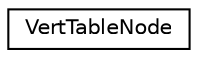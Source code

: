 digraph G
{
  edge [fontname="Helvetica",fontsize="10",labelfontname="Helvetica",labelfontsize="10"];
  node [fontname="Helvetica",fontsize="10",shape=record];
  rankdir=LR;
  Node1 [label="VertTableNode",height=0.2,width=0.4,color="black", fillcolor="white", style="filled",URL="$d3/d86/structVertTableNode.html"];
}
